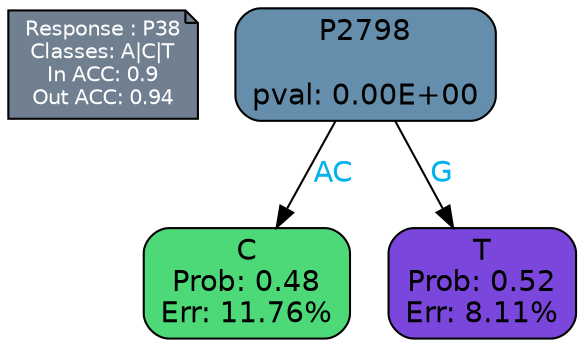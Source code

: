 digraph Tree {
node [shape=box, style="filled, rounded", color="black", fontname=helvetica] ;
graph [ranksep=equally, splines=polylines, bgcolor=transparent, dpi=600] ;
edge [fontname=helvetica] ;
LEGEND [label="Response : P38
Classes: A|C|T
In ACC: 0.9
Out ACC: 0.94
",shape=note,align=left,style=filled,fillcolor="slategray",fontcolor="white",fontsize=10];1 [label="P2798

pval: 0.00E+00", fillcolor="#658dac"] ;
2 [label="C
Prob: 0.48
Err: 11.76%", fillcolor="#4dd978"] ;
3 [label="T
Prob: 0.52
Err: 8.11%", fillcolor="#7b46dc"] ;
1 -> 2 [label="AC",fontcolor=deepskyblue2] ;
1 -> 3 [label="G",fontcolor=deepskyblue2] ;
{rank = same; 2;3;}{rank = same; LEGEND;1;}}